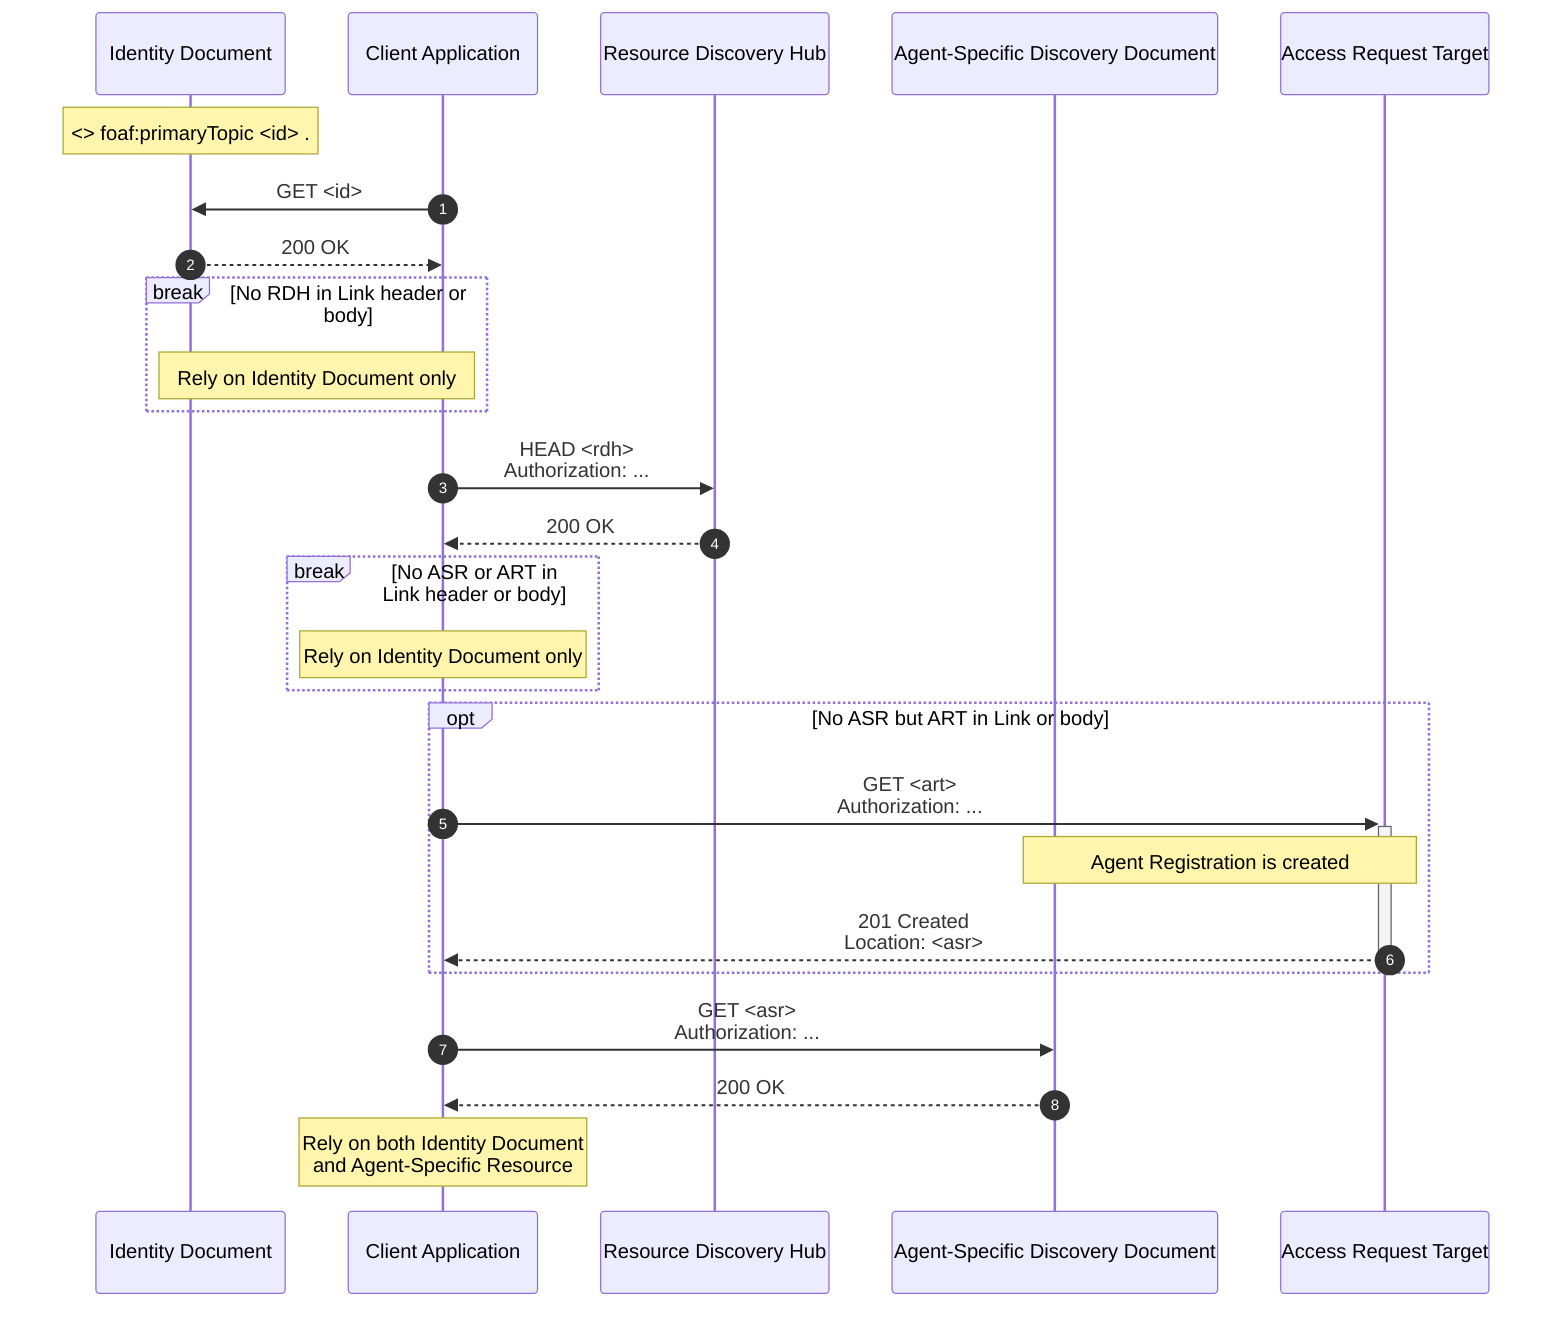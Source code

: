 sequenceDiagram

    autonumber
    
    participant ID as Identity Document
    participant App as Client Application
    participant RDH as Resource Discovery Hub
    participant AR as Agent-Specific Discovery Document
    participant ART as Access Request Target
    
    Note over ID: <> foaf:primaryTopic <id> .
    
    App->>ID: GET <id>
    ID-->>App: 200 OK

    break No RDH in Link header or body
        Note over ID,App: Rely on Identity Document only
    end
    
    App->>RDH: HEAD <rdh> <br/> Authorization: ...
    RDH-->>App: 200 OK

    break No ASR or ART in Link header or body
        Note over App: Rely on Identity Document only
    end

    opt No ASR but ART in Link or body
        App->>+ART: GET <art> <br/> Authorization: ... 
        Note over AR,ART: Agent Registration is created
        ART-->>-App: 201 Created <br/> Location: <asr>
    end

    App->>AR: GET <asr> <br/> Authorization: ...
    AR-->>App: 200 OK
    Note over App: Rely on both Identity Document <br/> and Agent-Specific Resource